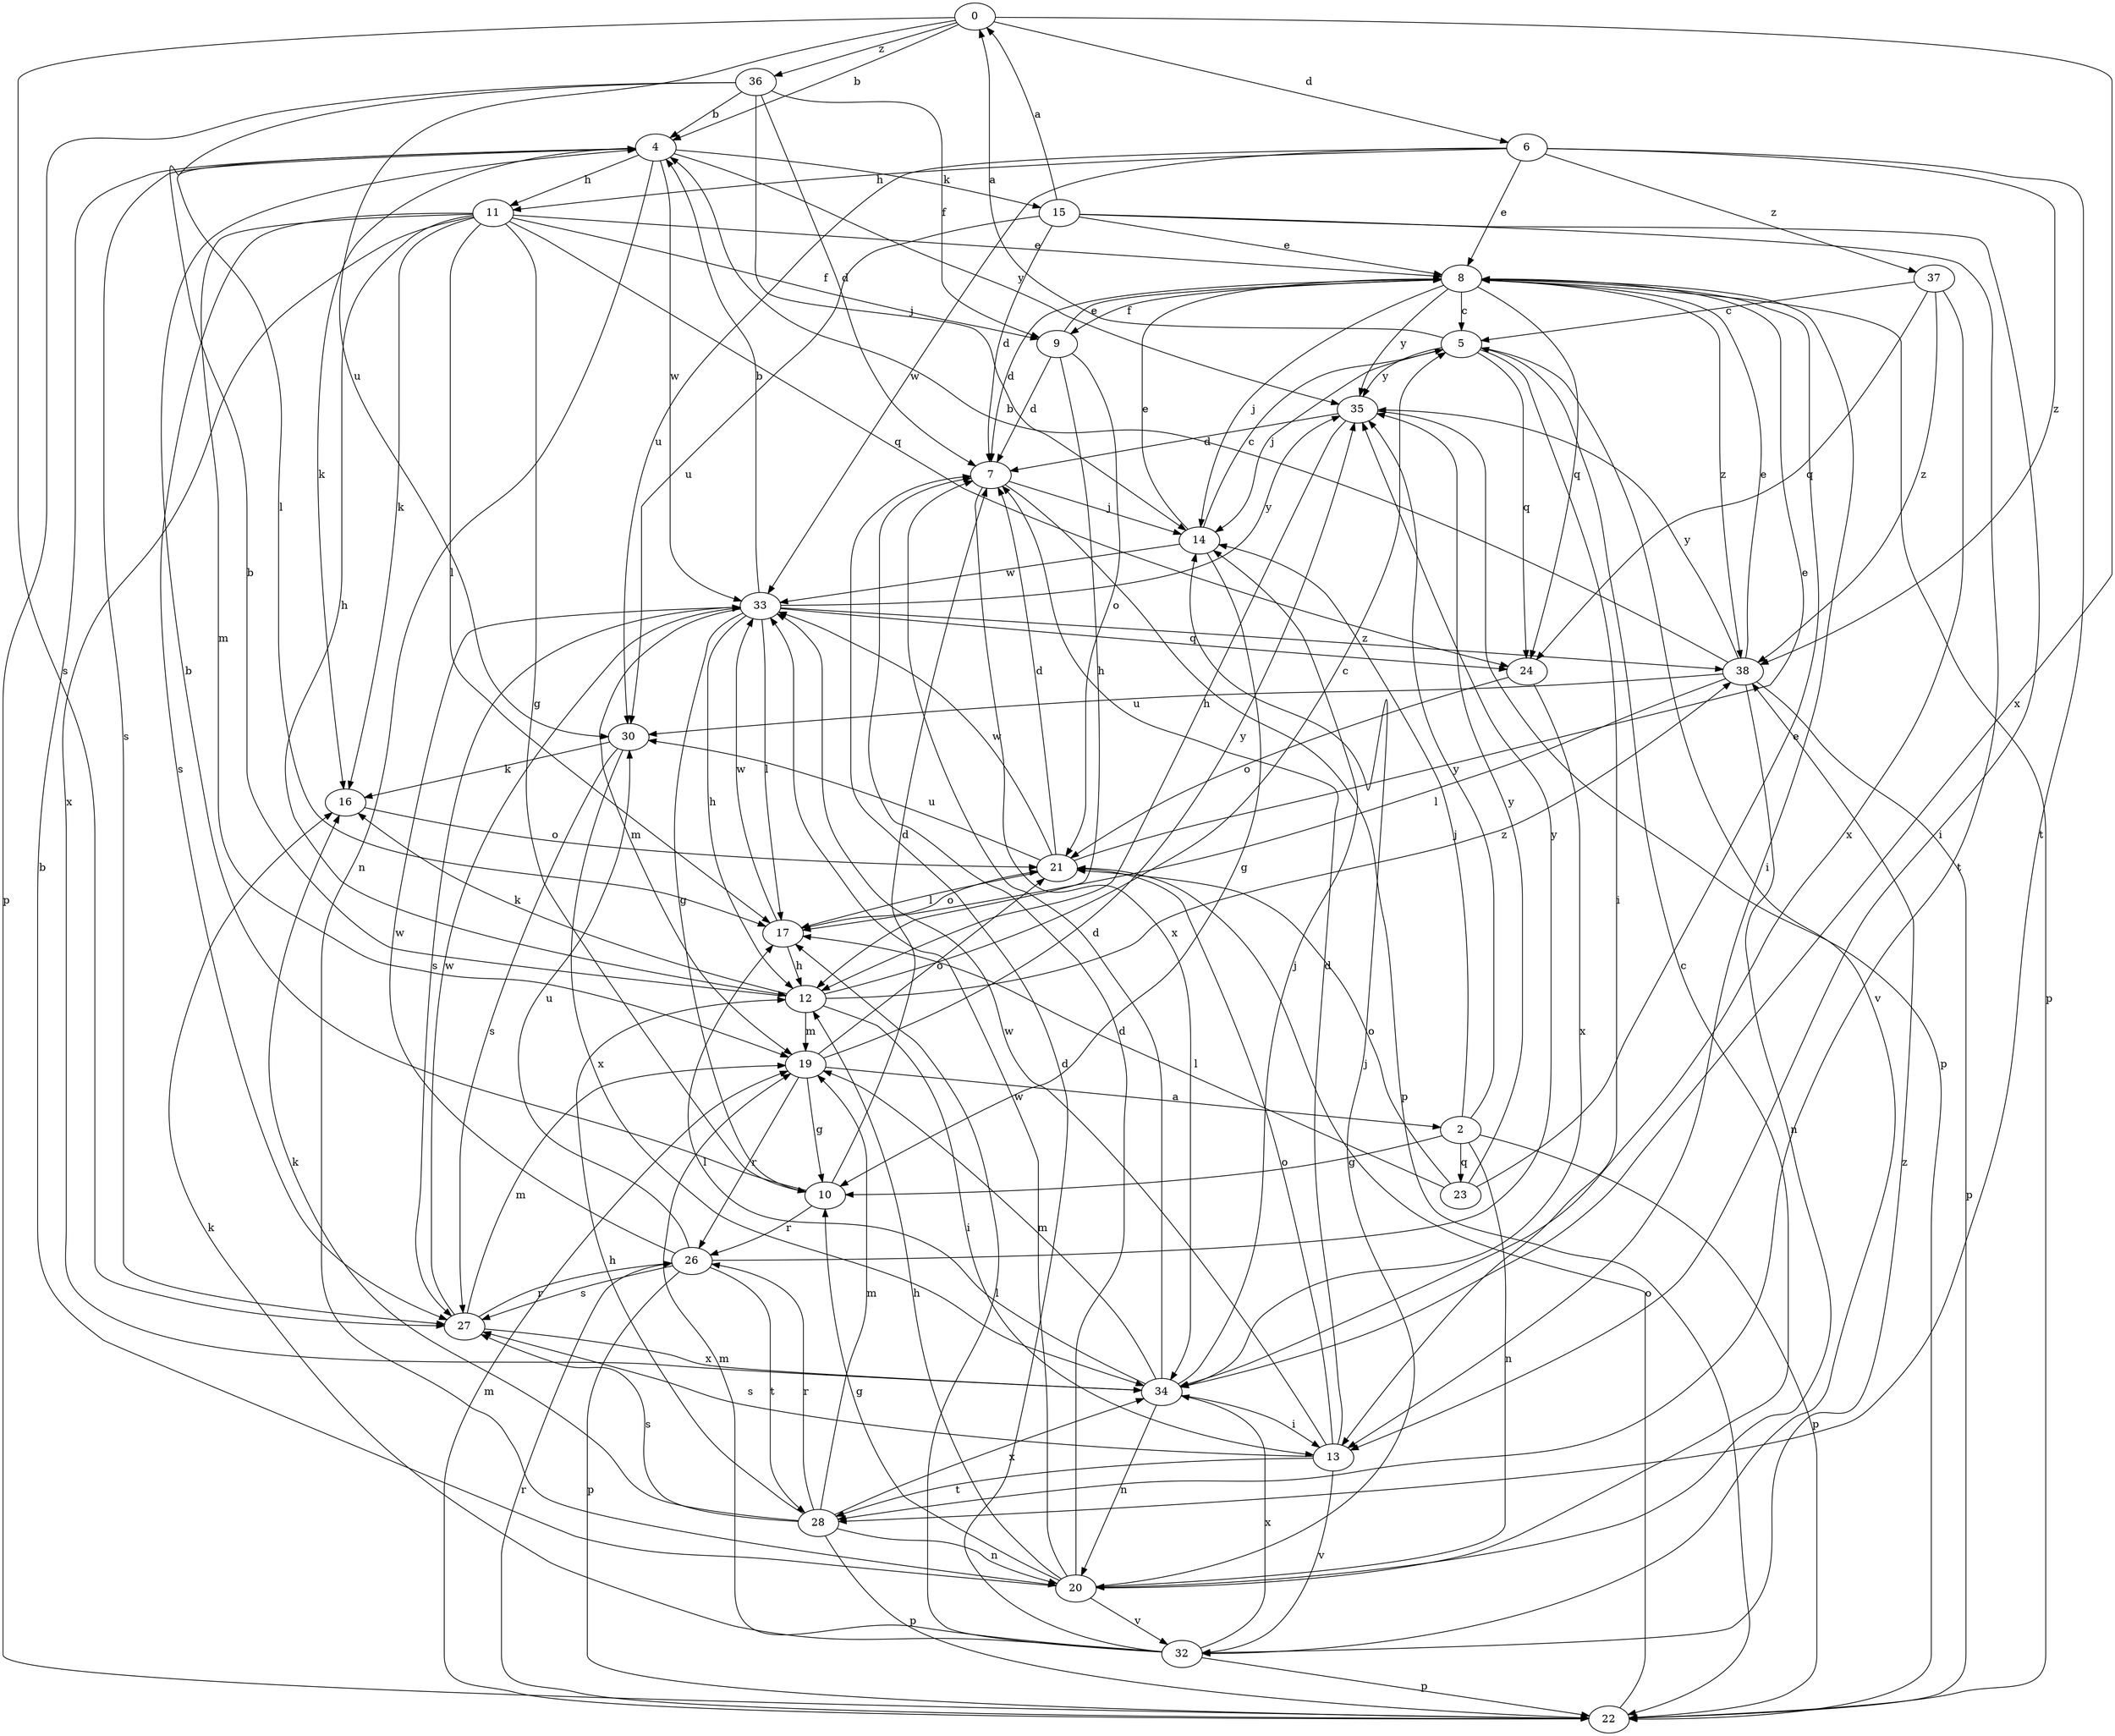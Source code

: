 strict digraph  {
0;
2;
4;
5;
6;
7;
8;
9;
10;
11;
12;
13;
14;
15;
16;
17;
19;
20;
21;
22;
23;
24;
26;
27;
28;
30;
32;
33;
34;
35;
36;
37;
38;
0 -> 4  [label=b];
0 -> 6  [label=d];
0 -> 27  [label=s];
0 -> 30  [label=u];
0 -> 34  [label=x];
0 -> 36  [label=z];
2 -> 10  [label=g];
2 -> 14  [label=j];
2 -> 20  [label=n];
2 -> 22  [label=p];
2 -> 23  [label=q];
2 -> 35  [label=y];
4 -> 11  [label=h];
4 -> 15  [label=k];
4 -> 16  [label=k];
4 -> 20  [label=n];
4 -> 27  [label=s];
4 -> 33  [label=w];
4 -> 35  [label=y];
5 -> 0  [label=a];
5 -> 13  [label=i];
5 -> 14  [label=j];
5 -> 24  [label=q];
5 -> 32  [label=v];
5 -> 35  [label=y];
6 -> 8  [label=e];
6 -> 11  [label=h];
6 -> 28  [label=t];
6 -> 30  [label=u];
6 -> 33  [label=w];
6 -> 37  [label=z];
6 -> 38  [label=z];
7 -> 14  [label=j];
7 -> 22  [label=p];
7 -> 34  [label=x];
8 -> 5  [label=c];
8 -> 7  [label=d];
8 -> 9  [label=f];
8 -> 13  [label=i];
8 -> 14  [label=j];
8 -> 22  [label=p];
8 -> 24  [label=q];
8 -> 35  [label=y];
8 -> 38  [label=z];
9 -> 7  [label=d];
9 -> 8  [label=e];
9 -> 12  [label=h];
9 -> 21  [label=o];
10 -> 4  [label=b];
10 -> 7  [label=d];
10 -> 26  [label=r];
11 -> 8  [label=e];
11 -> 9  [label=f];
11 -> 10  [label=g];
11 -> 12  [label=h];
11 -> 16  [label=k];
11 -> 17  [label=l];
11 -> 19  [label=m];
11 -> 24  [label=q];
11 -> 27  [label=s];
11 -> 34  [label=x];
12 -> 4  [label=b];
12 -> 5  [label=c];
12 -> 13  [label=i];
12 -> 16  [label=k];
12 -> 19  [label=m];
12 -> 38  [label=z];
13 -> 7  [label=d];
13 -> 21  [label=o];
13 -> 27  [label=s];
13 -> 28  [label=t];
13 -> 32  [label=v];
13 -> 33  [label=w];
14 -> 5  [label=c];
14 -> 8  [label=e];
14 -> 10  [label=g];
14 -> 33  [label=w];
15 -> 0  [label=a];
15 -> 7  [label=d];
15 -> 8  [label=e];
15 -> 13  [label=i];
15 -> 28  [label=t];
15 -> 30  [label=u];
16 -> 21  [label=o];
17 -> 12  [label=h];
17 -> 21  [label=o];
17 -> 33  [label=w];
19 -> 2  [label=a];
19 -> 10  [label=g];
19 -> 21  [label=o];
19 -> 26  [label=r];
19 -> 35  [label=y];
20 -> 4  [label=b];
20 -> 5  [label=c];
20 -> 7  [label=d];
20 -> 10  [label=g];
20 -> 12  [label=h];
20 -> 14  [label=j];
20 -> 32  [label=v];
20 -> 33  [label=w];
21 -> 7  [label=d];
21 -> 8  [label=e];
21 -> 17  [label=l];
21 -> 30  [label=u];
21 -> 33  [label=w];
22 -> 19  [label=m];
22 -> 21  [label=o];
22 -> 26  [label=r];
23 -> 8  [label=e];
23 -> 17  [label=l];
23 -> 21  [label=o];
23 -> 35  [label=y];
24 -> 21  [label=o];
24 -> 34  [label=x];
26 -> 22  [label=p];
26 -> 27  [label=s];
26 -> 28  [label=t];
26 -> 30  [label=u];
26 -> 33  [label=w];
26 -> 35  [label=y];
27 -> 19  [label=m];
27 -> 26  [label=r];
27 -> 33  [label=w];
27 -> 34  [label=x];
28 -> 12  [label=h];
28 -> 16  [label=k];
28 -> 19  [label=m];
28 -> 20  [label=n];
28 -> 22  [label=p];
28 -> 26  [label=r];
28 -> 27  [label=s];
28 -> 34  [label=x];
30 -> 16  [label=k];
30 -> 27  [label=s];
30 -> 34  [label=x];
32 -> 7  [label=d];
32 -> 16  [label=k];
32 -> 17  [label=l];
32 -> 19  [label=m];
32 -> 22  [label=p];
32 -> 34  [label=x];
32 -> 38  [label=z];
33 -> 4  [label=b];
33 -> 10  [label=g];
33 -> 12  [label=h];
33 -> 17  [label=l];
33 -> 19  [label=m];
33 -> 24  [label=q];
33 -> 27  [label=s];
33 -> 35  [label=y];
33 -> 38  [label=z];
34 -> 7  [label=d];
34 -> 13  [label=i];
34 -> 14  [label=j];
34 -> 17  [label=l];
34 -> 19  [label=m];
34 -> 20  [label=n];
35 -> 7  [label=d];
35 -> 12  [label=h];
35 -> 22  [label=p];
36 -> 4  [label=b];
36 -> 7  [label=d];
36 -> 9  [label=f];
36 -> 14  [label=j];
36 -> 17  [label=l];
36 -> 22  [label=p];
37 -> 5  [label=c];
37 -> 24  [label=q];
37 -> 34  [label=x];
37 -> 38  [label=z];
38 -> 4  [label=b];
38 -> 8  [label=e];
38 -> 17  [label=l];
38 -> 20  [label=n];
38 -> 22  [label=p];
38 -> 30  [label=u];
38 -> 35  [label=y];
}
